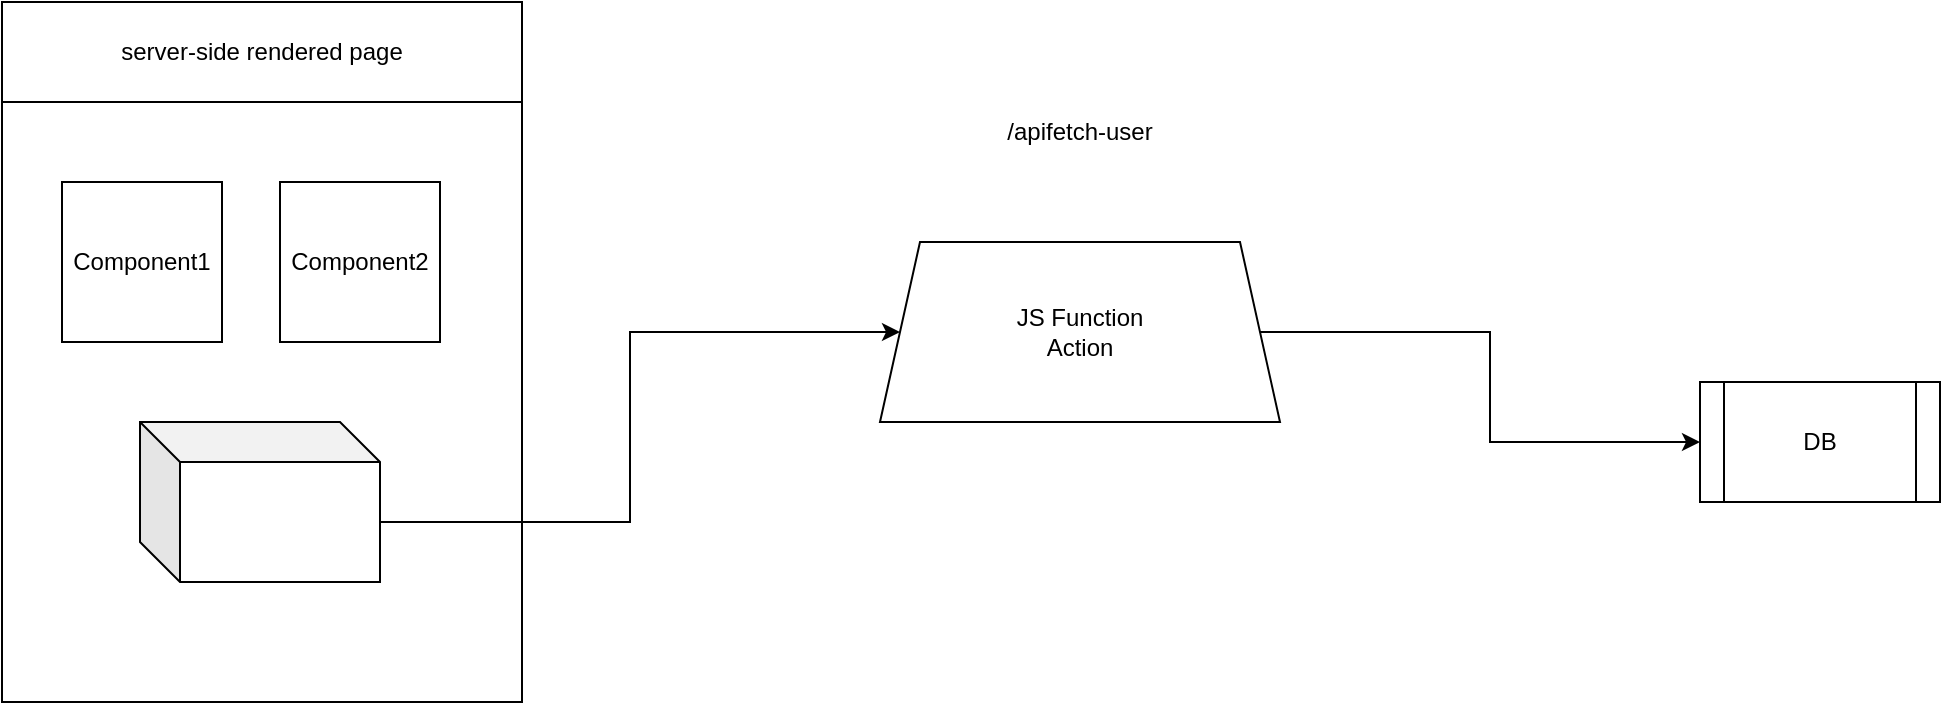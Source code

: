<mxfile version="21.6.6" type="github">
  <diagram name="Page-1" id="TqrfcVUm_bMuKCJVhbVp">
    <mxGraphModel dx="1050" dy="534" grid="1" gridSize="10" guides="1" tooltips="1" connect="1" arrows="1" fold="1" page="1" pageScale="1" pageWidth="827" pageHeight="1169" math="0" shadow="0">
      <root>
        <mxCell id="0" />
        <mxCell id="1" parent="0" />
        <mxCell id="F08e1aAoksMYev2OrgjH-1" value="server-side rendered page" style="swimlane;fontStyle=0;childLayout=stackLayout;horizontal=1;startSize=50;horizontalStack=0;resizeParent=1;resizeParentMax=0;resizeLast=0;collapsible=1;marginBottom=0;whiteSpace=wrap;html=1;" vertex="1" parent="1">
          <mxGeometry x="31" y="70" width="260" height="350" as="geometry" />
        </mxCell>
        <mxCell id="F08e1aAoksMYev2OrgjH-8" value="" style="whiteSpace=wrap;html=1;aspect=fixed;" vertex="1" parent="1">
          <mxGeometry x="61" y="160" width="80" height="80" as="geometry" />
        </mxCell>
        <mxCell id="F08e1aAoksMYev2OrgjH-9" value="Component1" style="whiteSpace=wrap;html=1;aspect=fixed;" vertex="1" parent="1">
          <mxGeometry x="61" y="160" width="80" height="80" as="geometry" />
        </mxCell>
        <mxCell id="F08e1aAoksMYev2OrgjH-12" value="Component2" style="whiteSpace=wrap;html=1;aspect=fixed;" vertex="1" parent="1">
          <mxGeometry x="170" y="160" width="80" height="80" as="geometry" />
        </mxCell>
        <mxCell id="F08e1aAoksMYev2OrgjH-29" value="DB" style="shape=process;whiteSpace=wrap;html=1;backgroundOutline=1;" vertex="1" parent="1">
          <mxGeometry x="880" y="260" width="120" height="60" as="geometry" />
        </mxCell>
        <mxCell id="F08e1aAoksMYev2OrgjH-33" value="/apifetch-user" style="text;html=1;strokeColor=none;fillColor=none;align=center;verticalAlign=middle;whiteSpace=wrap;rounded=0;" vertex="1" parent="1">
          <mxGeometry x="520" y="120" width="100" height="30" as="geometry" />
        </mxCell>
        <mxCell id="F08e1aAoksMYev2OrgjH-38" style="edgeStyle=orthogonalEdgeStyle;rounded=0;orthogonalLoop=1;jettySize=auto;html=1;exitX=0;exitY=0;exitDx=120;exitDy=50;exitPerimeter=0;entryX=0;entryY=0.5;entryDx=0;entryDy=0;" edge="1" parent="1" source="F08e1aAoksMYev2OrgjH-36" target="F08e1aAoksMYev2OrgjH-37">
          <mxGeometry relative="1" as="geometry" />
        </mxCell>
        <mxCell id="F08e1aAoksMYev2OrgjH-36" value="" style="shape=cube;whiteSpace=wrap;html=1;boundedLbl=1;backgroundOutline=1;darkOpacity=0.05;darkOpacity2=0.1;" vertex="1" parent="1">
          <mxGeometry x="100" y="280" width="120" height="80" as="geometry" />
        </mxCell>
        <mxCell id="F08e1aAoksMYev2OrgjH-39" style="edgeStyle=orthogonalEdgeStyle;rounded=0;orthogonalLoop=1;jettySize=auto;html=1;exitX=1;exitY=0.5;exitDx=0;exitDy=0;entryX=0;entryY=0.5;entryDx=0;entryDy=0;" edge="1" parent="1" source="F08e1aAoksMYev2OrgjH-37" target="F08e1aAoksMYev2OrgjH-29">
          <mxGeometry relative="1" as="geometry" />
        </mxCell>
        <mxCell id="F08e1aAoksMYev2OrgjH-37" value="JS Function&lt;br&gt;Action" style="shape=trapezoid;perimeter=trapezoidPerimeter;whiteSpace=wrap;html=1;fixedSize=1;" vertex="1" parent="1">
          <mxGeometry x="470" y="190" width="200" height="90" as="geometry" />
        </mxCell>
      </root>
    </mxGraphModel>
  </diagram>
</mxfile>
